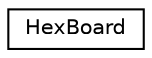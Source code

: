 digraph "Graphical Class Hierarchy"
{
 // LATEX_PDF_SIZE
  edge [fontname="Helvetica",fontsize="10",labelfontname="Helvetica",labelfontsize="10"];
  node [fontname="Helvetica",fontsize="10",shape=record];
  rankdir="LR";
  Node0 [label="HexBoard",height=0.2,width=0.4,color="black", fillcolor="white", style="filled",URL="$class_hex_board.html",tooltip=" "];
}
